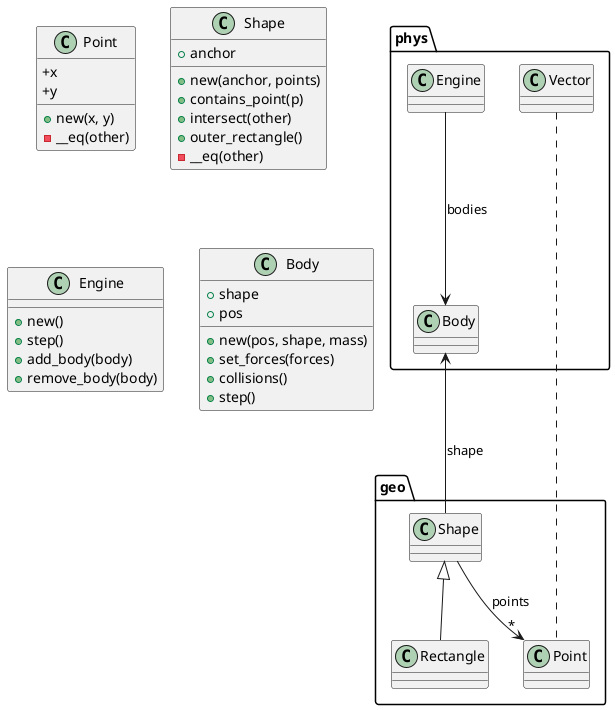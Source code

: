 @startuml

package "geo" {
	Shape --> "*" Point : points
	Shape <|-- Rectangle
}

package "phys" {
	Engine --> Body : bodies
	Body <-- Shape : shape
	Vector .. Point
}

class Point {
	+x
	+y
	+new(x, y)
	-__eq(other)
}

class Shape {
	+anchor
	+new(anchor, points)
	+contains_point(p)
	+intersect(other)
	+outer_rectangle()
	-__eq(other)
}

class Engine {
	+new()
	+step()
	+add_body(body)
	+remove_body(body)
}

class Body {
	+shape
	+pos
	+new(pos, shape, mass)
	+set_forces(forces)
	+collisions()
	+step()
}

@enduml
